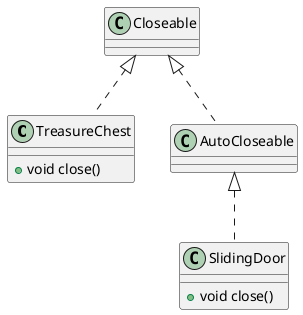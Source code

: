 @startuml
class TreasureChest {
+ void close()
}
class SlidingDoor {
+ void close()
}

Closeable <|.. AutoCloseable
Closeable <|.. TreasureChest
AutoCloseable <|.. SlidingDoor
@enduml